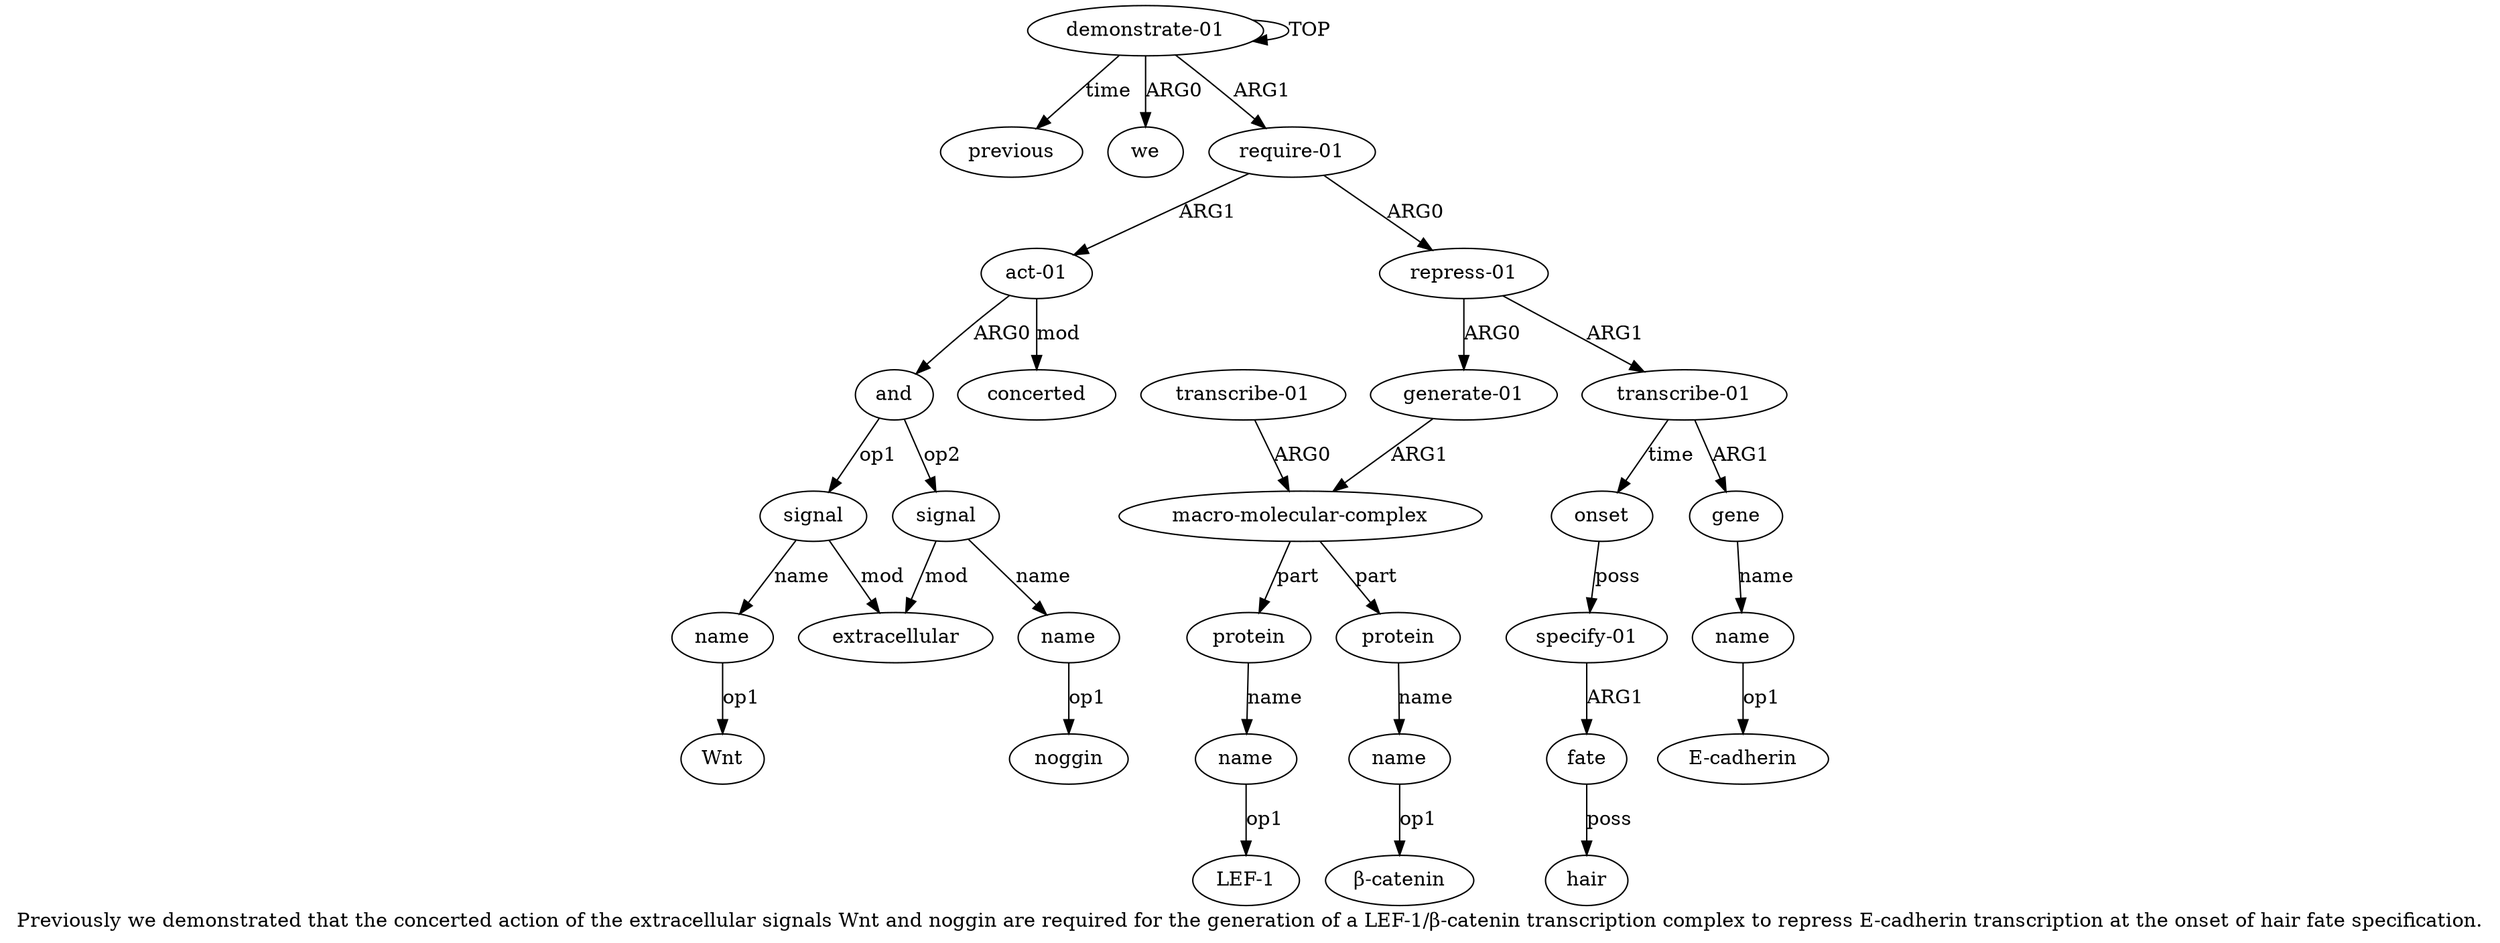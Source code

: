 digraph  {
	graph [label="Previously we demonstrated that the concerted action of the extracellular signals Wnt and noggin are required for the generation \
of a LEF-1/β-catenin transcription complex to repress E-cadherin transcription at the onset of hair fate specification."];
	node [label="\N"];
	a20	 [color=black,
		gold_ind=20,
		gold_label=signal,
		label=signal,
		test_ind=20,
		test_label=signal];
	a21	 [color=black,
		gold_ind=21,
		gold_label=name,
		label=name,
		test_ind=21,
		test_label=name];
	a20 -> a21 [key=0,
	color=black,
	gold_label=name,
	label=name,
	test_label=name];
a22 [color=black,
	gold_ind=22,
	gold_label=extracellular,
	label=extracellular,
	test_ind=22,
	test_label=extracellular];
a20 -> a22 [key=0,
color=black,
gold_label=mod,
label=mod,
test_label=mod];
"a21 Wnt" [color=black,
gold_ind=-1,
gold_label=Wnt,
label=Wnt,
test_ind=-1,
test_label=Wnt];
a21 -> "a21 Wnt" [key=0,
color=black,
gold_label=op1,
label=op1,
test_label=op1];
a23 [color=black,
gold_ind=23,
gold_label=signal,
label=signal,
test_ind=23,
test_label=signal];
a23 -> a22 [key=0,
color=black,
gold_label=mod,
label=mod,
test_label=mod];
a24 [color=black,
gold_ind=24,
gold_label=name,
label=name,
test_ind=24,
test_label=name];
a23 -> a24 [key=0,
color=black,
gold_label=name,
label=name,
test_label=name];
"a24 noggin" [color=black,
gold_ind=-1,
gold_label=noggin,
label=noggin,
test_ind=-1,
test_label=noggin];
a24 -> "a24 noggin" [key=0,
color=black,
gold_label=op1,
label=op1,
test_label=op1];
a25 [color=black,
gold_ind=25,
gold_label=concerted,
label=concerted,
test_ind=25,
test_label=concerted];
a26 [color=black,
gold_ind=26,
gold_label=previous,
label=previous,
test_ind=26,
test_label=previous];
"a13 E-cadherin" [color=black,
gold_ind=-1,
gold_label="E-cadherin",
label="E-cadherin",
test_ind=-1,
test_label="E-cadherin"];
a15 [color=black,
gold_ind=15,
gold_label="specify-01",
label="specify-01",
test_ind=15,
test_label="specify-01"];
a16 [color=black,
gold_ind=16,
gold_label=fate,
label=fate,
test_ind=16,
test_label=fate];
a15 -> a16 [key=0,
color=black,
gold_label=ARG1,
label=ARG1,
test_label=ARG1];
a14 [color=black,
gold_ind=14,
gold_label=onset,
label=onset,
test_ind=14,
test_label=onset];
a14 -> a15 [key=0,
color=black,
gold_label=poss,
label=poss,
test_label=poss];
a17 [color=black,
gold_ind=17,
gold_label=hair,
label=hair,
test_ind=17,
test_label=hair];
a16 -> a17 [key=0,
color=black,
gold_label=poss,
label=poss,
test_label=poss];
a11 [color=black,
gold_ind=11,
gold_label="transcribe-01",
label="transcribe-01",
test_ind=11,
test_label="transcribe-01"];
a11 -> a14 [key=0,
color=black,
gold_label=time,
label=time,
test_label=time];
a12 [color=black,
gold_ind=12,
gold_label=gene,
label=gene,
test_ind=12,
test_label=gene];
a11 -> a12 [key=0,
color=black,
gold_label=ARG1,
label=ARG1,
test_label=ARG1];
a10 [color=black,
gold_ind=10,
gold_label=name,
label=name,
test_ind=10,
test_label=name];
"a10 β-catenin" [color=black,
gold_ind=-1,
gold_label="β-catenin",
label="β-catenin",
test_ind=-1,
test_label="β-catenin"];
a10 -> "a10 β-catenin" [key=0,
color=black,
gold_label=op1,
label=op1,
test_label=op1];
a13 [color=black,
gold_ind=13,
gold_label=name,
label=name,
test_ind=13,
test_label=name];
a13 -> "a13 E-cadherin" [key=0,
color=black,
gold_label=op1,
label=op1,
test_label=op1];
a12 -> a13 [key=0,
color=black,
gold_label=name,
label=name,
test_label=name];
a19 [color=black,
gold_ind=19,
gold_label=and,
label=and,
test_ind=19,
test_label=and];
a19 -> a20 [key=0,
color=black,
gold_label=op1,
label=op1,
test_label=op1];
a19 -> a23 [key=0,
color=black,
gold_label=op2,
label=op2,
test_label=op2];
a18 [color=black,
gold_ind=18,
gold_label="act-01",
label="act-01",
test_ind=18,
test_label="act-01"];
a18 -> a25 [key=0,
color=black,
gold_label=mod,
label=mod,
test_label=mod];
a18 -> a19 [key=0,
color=black,
gold_label=ARG0,
label=ARG0,
test_label=ARG0];
a1 [color=black,
gold_ind=1,
gold_label=we,
label=we,
test_ind=1,
test_label=we];
a0 [color=black,
gold_ind=0,
gold_label="demonstrate-01",
label="demonstrate-01",
test_ind=0,
test_label="demonstrate-01"];
a0 -> a26 [key=0,
color=black,
gold_label=time,
label=time,
test_label=time];
a0 -> a1 [key=0,
color=black,
gold_label=ARG0,
label=ARG0,
test_label=ARG0];
a0 -> a0 [key=0,
color=black,
gold_label=TOP,
label=TOP,
test_label=TOP];
a2 [color=black,
gold_ind=2,
gold_label="require-01",
label="require-01",
test_ind=2,
test_label="require-01"];
a0 -> a2 [key=0,
color=black,
gold_label=ARG1,
label=ARG1,
test_label=ARG1];
a3 [color=black,
gold_ind=3,
gold_label="repress-01",
label="repress-01",
test_ind=3,
test_label="repress-01"];
a3 -> a11 [key=0,
color=black,
gold_label=ARG1,
label=ARG1,
test_label=ARG1];
a4 [color=black,
gold_ind=4,
gold_label="generate-01",
label="generate-01",
test_ind=4,
test_label="generate-01"];
a3 -> a4 [key=0,
color=black,
gold_label=ARG0,
label=ARG0,
test_label=ARG0];
a2 -> a18 [key=0,
color=black,
gold_label=ARG1,
label=ARG1,
test_label=ARG1];
a2 -> a3 [key=0,
color=black,
gold_label=ARG0,
label=ARG0,
test_label=ARG0];
a5 [color=black,
gold_ind=5,
gold_label="macro-molecular-complex",
label="macro-molecular-complex",
test_ind=5,
test_label="macro-molecular-complex"];
a7 [color=black,
gold_ind=7,
gold_label=protein,
label=protein,
test_ind=7,
test_label=protein];
a5 -> a7 [key=0,
color=black,
gold_label=part,
label=part,
test_label=part];
a9 [color=black,
gold_ind=9,
gold_label=protein,
label=protein,
test_ind=9,
test_label=protein];
a5 -> a9 [key=0,
color=black,
gold_label=part,
label=part,
test_label=part];
a4 -> a5 [key=0,
color=black,
gold_label=ARG1,
label=ARG1,
test_label=ARG1];
a8 [color=black,
gold_ind=8,
gold_label=name,
label=name,
test_ind=8,
test_label=name];
a7 -> a8 [key=0,
color=black,
gold_label=name,
label=name,
test_label=name];
a6 [color=black,
gold_ind=6,
gold_label="transcribe-01",
label="transcribe-01",
test_ind=6,
test_label="transcribe-01"];
a6 -> a5 [key=0,
color=black,
gold_label=ARG0,
label=ARG0,
test_label=ARG0];
a9 -> a10 [key=0,
color=black,
gold_label=name,
label=name,
test_label=name];
"a8 LEF-1" [color=black,
gold_ind=-1,
gold_label="LEF-1",
label="LEF-1",
test_ind=-1,
test_label="LEF-1"];
a8 -> "a8 LEF-1" [key=0,
color=black,
gold_label=op1,
label=op1,
test_label=op1];
}
